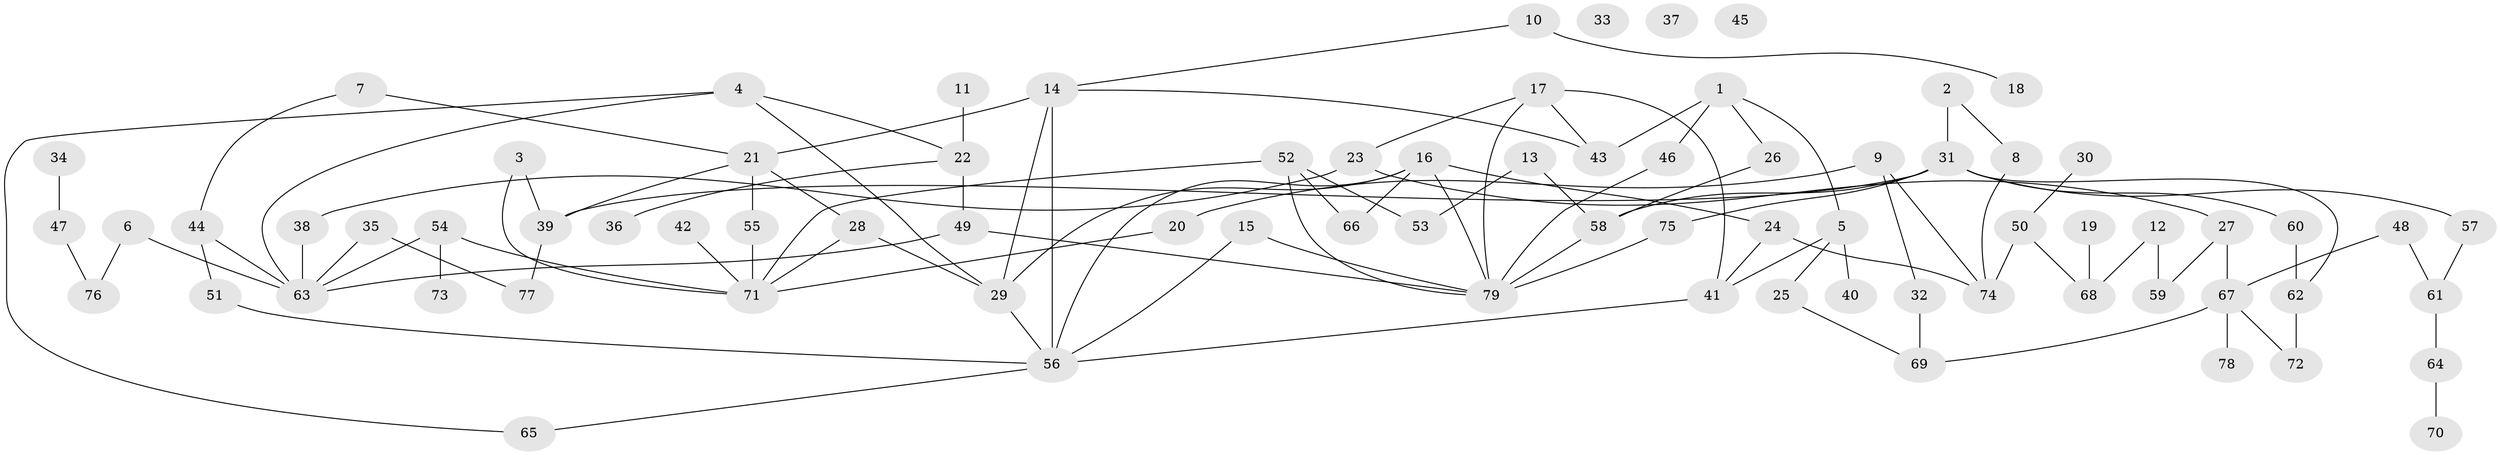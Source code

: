// Generated by graph-tools (version 1.1) at 2025/40/03/09/25 04:40:16]
// undirected, 79 vertices, 108 edges
graph export_dot {
graph [start="1"]
  node [color=gray90,style=filled];
  1;
  2;
  3;
  4;
  5;
  6;
  7;
  8;
  9;
  10;
  11;
  12;
  13;
  14;
  15;
  16;
  17;
  18;
  19;
  20;
  21;
  22;
  23;
  24;
  25;
  26;
  27;
  28;
  29;
  30;
  31;
  32;
  33;
  34;
  35;
  36;
  37;
  38;
  39;
  40;
  41;
  42;
  43;
  44;
  45;
  46;
  47;
  48;
  49;
  50;
  51;
  52;
  53;
  54;
  55;
  56;
  57;
  58;
  59;
  60;
  61;
  62;
  63;
  64;
  65;
  66;
  67;
  68;
  69;
  70;
  71;
  72;
  73;
  74;
  75;
  76;
  77;
  78;
  79;
  1 -- 5;
  1 -- 26;
  1 -- 43;
  1 -- 46;
  2 -- 8;
  2 -- 31;
  3 -- 39;
  3 -- 71;
  4 -- 22;
  4 -- 29;
  4 -- 63;
  4 -- 65;
  5 -- 25;
  5 -- 40;
  5 -- 41;
  6 -- 63;
  6 -- 76;
  7 -- 21;
  7 -- 44;
  8 -- 74;
  9 -- 20;
  9 -- 32;
  9 -- 74;
  10 -- 14;
  10 -- 18;
  11 -- 22;
  12 -- 59;
  12 -- 68;
  13 -- 53;
  13 -- 58;
  14 -- 21;
  14 -- 29;
  14 -- 43;
  14 -- 56;
  15 -- 56;
  15 -- 79;
  16 -- 24;
  16 -- 29;
  16 -- 56;
  16 -- 66;
  16 -- 79;
  17 -- 23;
  17 -- 41;
  17 -- 43;
  17 -- 79;
  19 -- 68;
  20 -- 71;
  21 -- 28;
  21 -- 39;
  21 -- 55;
  22 -- 36;
  22 -- 49;
  23 -- 27;
  23 -- 38;
  24 -- 41;
  24 -- 74;
  25 -- 69;
  26 -- 58;
  27 -- 59;
  27 -- 67;
  28 -- 29;
  28 -- 71;
  29 -- 56;
  30 -- 50;
  31 -- 39;
  31 -- 57;
  31 -- 58;
  31 -- 60;
  31 -- 62;
  31 -- 75;
  32 -- 69;
  34 -- 47;
  35 -- 63;
  35 -- 77;
  38 -- 63;
  39 -- 77;
  41 -- 56;
  42 -- 71;
  44 -- 51;
  44 -- 63;
  46 -- 79;
  47 -- 76;
  48 -- 61;
  48 -- 67;
  49 -- 63;
  49 -- 79;
  50 -- 68;
  50 -- 74;
  51 -- 56;
  52 -- 53;
  52 -- 66;
  52 -- 71;
  52 -- 79;
  54 -- 63;
  54 -- 71;
  54 -- 73;
  55 -- 71;
  56 -- 65;
  57 -- 61;
  58 -- 79;
  60 -- 62;
  61 -- 64;
  62 -- 72;
  64 -- 70;
  67 -- 69;
  67 -- 72;
  67 -- 78;
  75 -- 79;
}
